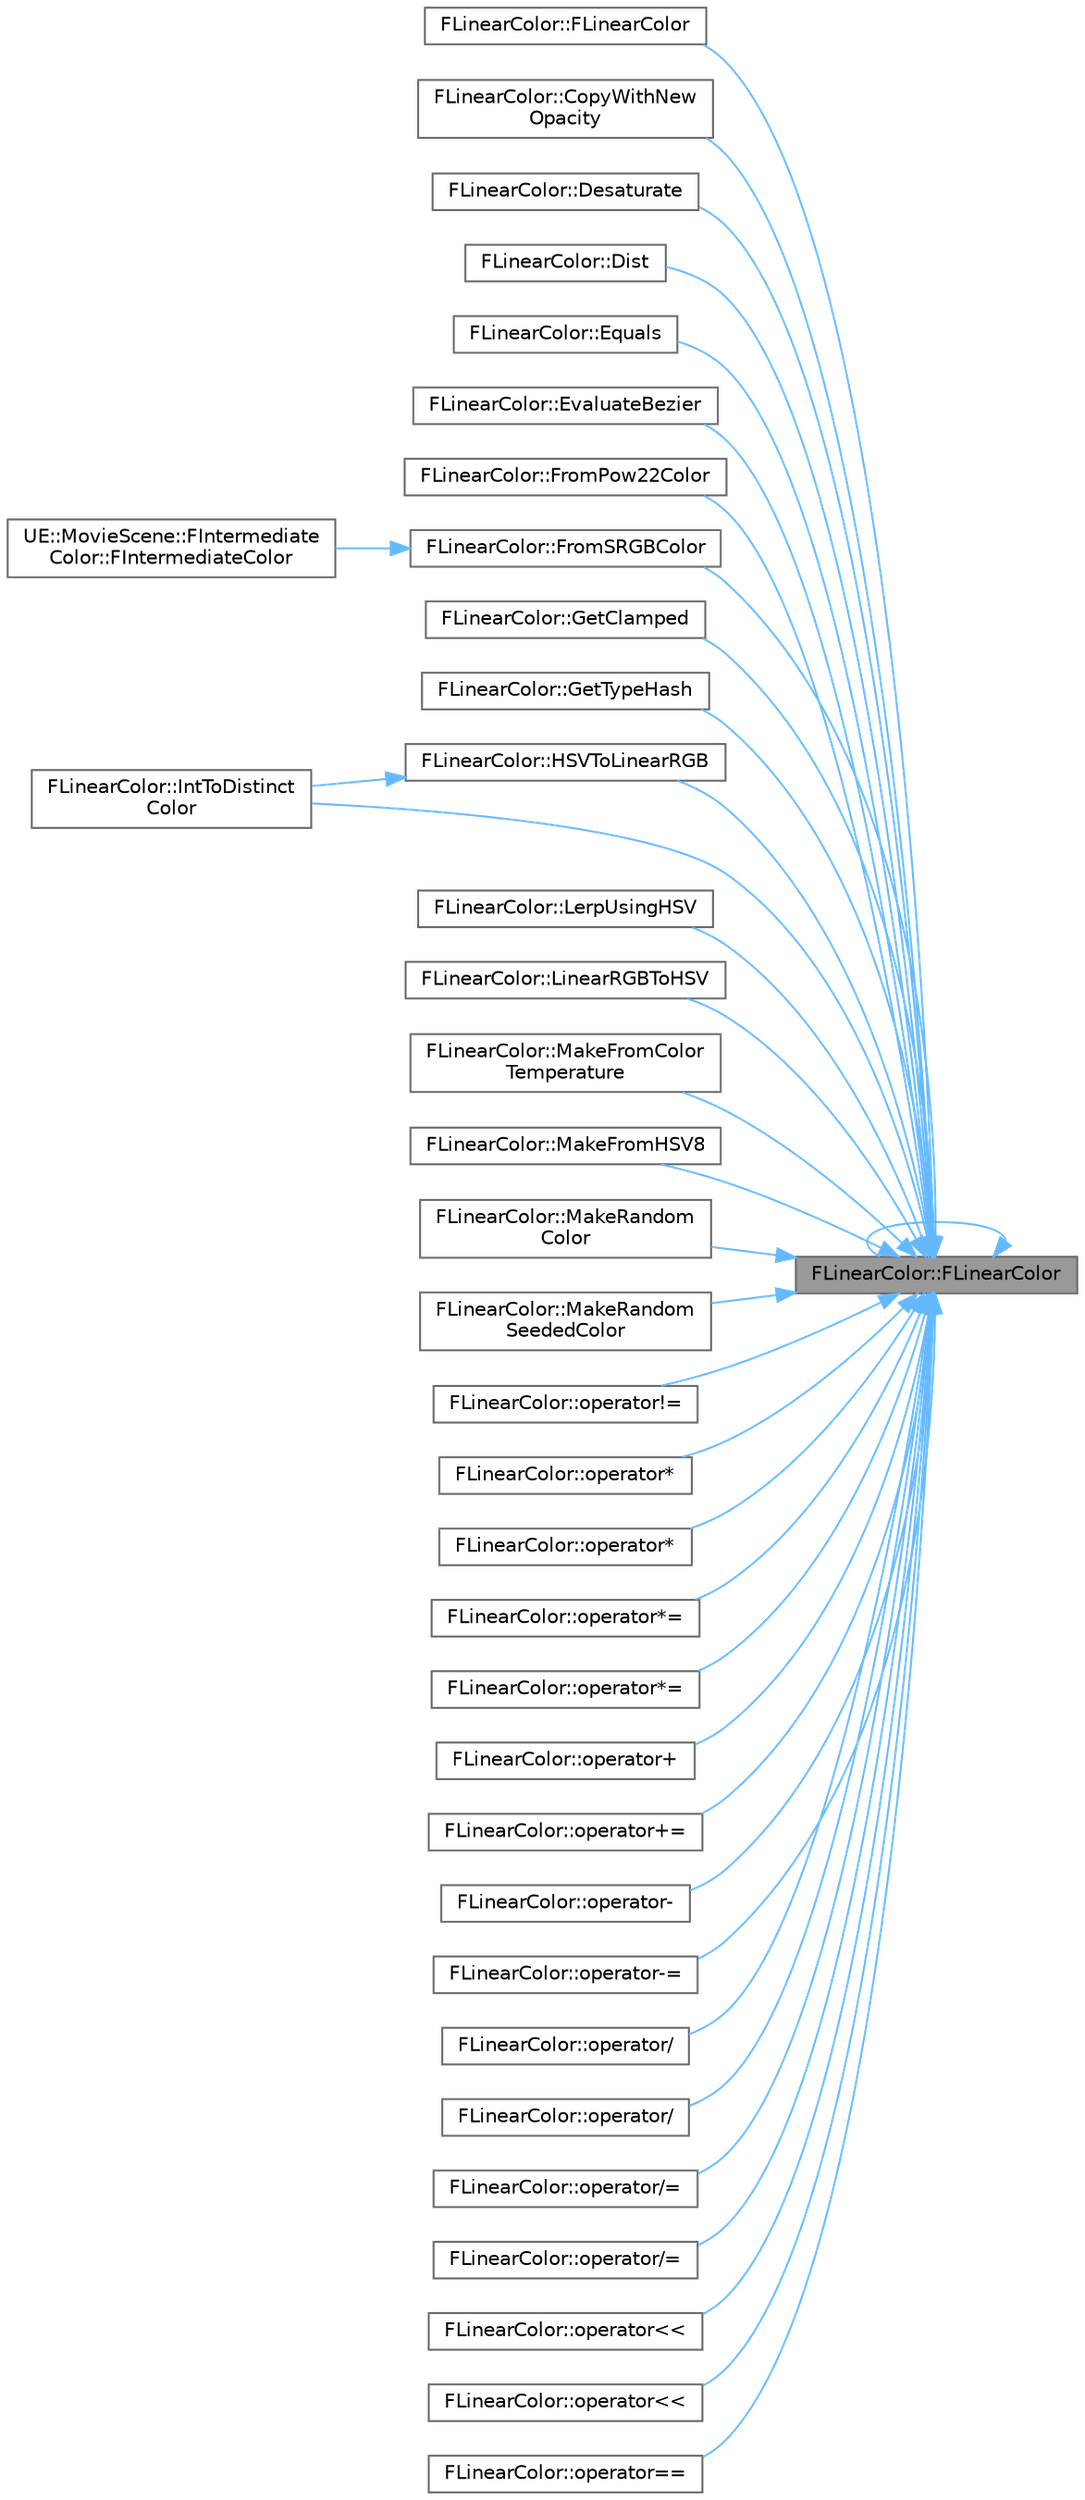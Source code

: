 digraph "FLinearColor::FLinearColor"
{
 // INTERACTIVE_SVG=YES
 // LATEX_PDF_SIZE
  bgcolor="transparent";
  edge [fontname=Helvetica,fontsize=10,labelfontname=Helvetica,labelfontsize=10];
  node [fontname=Helvetica,fontsize=10,shape=box,height=0.2,width=0.4];
  rankdir="RL";
  Node1 [id="Node000001",label="FLinearColor::FLinearColor",height=0.2,width=0.4,color="gray40", fillcolor="grey60", style="filled", fontcolor="black",tooltip=" "];
  Node1 -> Node1 [id="edge1_Node000001_Node000001",dir="back",color="steelblue1",style="solid",tooltip=" "];
  Node1 -> Node2 [id="edge2_Node000001_Node000002",dir="back",color="steelblue1",style="solid",tooltip=" "];
  Node2 [id="Node000002",label="FLinearColor::FLinearColor",height=0.2,width=0.4,color="grey40", fillcolor="white", style="filled",URL="$d5/dd9/structFLinearColor.html#a159303e3cd033252b93d8075ae35b258",tooltip=" "];
  Node1 -> Node3 [id="edge3_Node000001_Node000003",dir="back",color="steelblue1",style="solid",tooltip=" "];
  Node3 [id="Node000003",label="FLinearColor::CopyWithNew\lOpacity",height=0.2,width=0.4,color="grey40", fillcolor="white", style="filled",URL="$d5/dd9/structFLinearColor.html#a56fca1e742cef7b18794edd6b2fec064",tooltip=" "];
  Node1 -> Node4 [id="edge4_Node000001_Node000004",dir="back",color="steelblue1",style="solid",tooltip=" "];
  Node4 [id="Node000004",label="FLinearColor::Desaturate",height=0.2,width=0.4,color="grey40", fillcolor="white", style="filled",URL="$d5/dd9/structFLinearColor.html#a4cea2912ef1114efdbc22b2a265c4169",tooltip="Returns a desaturated color, with 0 meaning no desaturation and 1 == full desaturation."];
  Node1 -> Node5 [id="edge5_Node000001_Node000005",dir="back",color="steelblue1",style="solid",tooltip=" "];
  Node5 [id="Node000005",label="FLinearColor::Dist",height=0.2,width=0.4,color="grey40", fillcolor="white", style="filled",URL="$d5/dd9/structFLinearColor.html#ad764d20f6c95a53579db5470c8ae361a",tooltip="Euclidean distance between two points."];
  Node1 -> Node6 [id="edge6_Node000001_Node000006",dir="back",color="steelblue1",style="solid",tooltip=" "];
  Node6 [id="Node000006",label="FLinearColor::Equals",height=0.2,width=0.4,color="grey40", fillcolor="white", style="filled",URL="$d5/dd9/structFLinearColor.html#ad576b39b6fcd46a4ba3233da7b729056",tooltip=" "];
  Node1 -> Node7 [id="edge7_Node000001_Node000007",dir="back",color="steelblue1",style="solid",tooltip=" "];
  Node7 [id="Node000007",label="FLinearColor::EvaluateBezier",height=0.2,width=0.4,color="grey40", fillcolor="white", style="filled",URL="$d5/dd9/structFLinearColor.html#af696a9a4f3704730c56548314685db4c",tooltip="Generates a list of sample points on a Bezier curve defined by 2 points."];
  Node1 -> Node8 [id="edge8_Node000001_Node000008",dir="back",color="steelblue1",style="solid",tooltip=" "];
  Node8 [id="Node000008",label="FLinearColor::FromPow22Color",height=0.2,width=0.4,color="grey40", fillcolor="white", style="filled",URL="$d5/dd9/structFLinearColor.html#a16e6eebcb59516316a7be1b8296abbd7",tooltip="Converts an FColor coming from an observed Pow(1/2.2) output, into a linear color."];
  Node1 -> Node9 [id="edge9_Node000001_Node000009",dir="back",color="steelblue1",style="solid",tooltip=" "];
  Node9 [id="Node000009",label="FLinearColor::FromSRGBColor",height=0.2,width=0.4,color="grey40", fillcolor="white", style="filled",URL="$d5/dd9/structFLinearColor.html#a8b68fb8a3264b5804bcf1495e1be8238",tooltip="Converts an FColor coming from an observed sRGB output, into a linear color."];
  Node9 -> Node10 [id="edge10_Node000009_Node000010",dir="back",color="steelblue1",style="solid",tooltip=" "];
  Node10 [id="Node000010",label="UE::MovieScene::FIntermediate\lColor::FIntermediateColor",height=0.2,width=0.4,color="grey40", fillcolor="white", style="filled",URL="$d8/d13/structUE_1_1MovieScene_1_1FIntermediateColor.html#a67dd210220c450bbda8bf3aac74ea4fa",tooltip=" "];
  Node1 -> Node11 [id="edge11_Node000001_Node000011",dir="back",color="steelblue1",style="solid",tooltip=" "];
  Node11 [id="Node000011",label="FLinearColor::GetClamped",height=0.2,width=0.4,color="grey40", fillcolor="white", style="filled",URL="$d5/dd9/structFLinearColor.html#a506e27fc9899d6f1750ce686e6782347",tooltip=" "];
  Node1 -> Node12 [id="edge12_Node000001_Node000012",dir="back",color="steelblue1",style="solid",tooltip=" "];
  Node12 [id="Node000012",label="FLinearColor::GetTypeHash",height=0.2,width=0.4,color="grey40", fillcolor="white", style="filled",URL="$d5/dd9/structFLinearColor.html#aaef7e0cb2574e990621a163c45c88888",tooltip=" "];
  Node1 -> Node13 [id="edge13_Node000001_Node000013",dir="back",color="steelblue1",style="solid",tooltip=" "];
  Node13 [id="Node000013",label="FLinearColor::HSVToLinearRGB",height=0.2,width=0.4,color="grey40", fillcolor="white", style="filled",URL="$d5/dd9/structFLinearColor.html#ab2bcadcb82c70bdee686f6cdbdd282d5",tooltip="Converts an HSV color to a linear space RGB color."];
  Node13 -> Node14 [id="edge14_Node000013_Node000014",dir="back",color="steelblue1",style="solid",tooltip=" "];
  Node14 [id="Node000014",label="FLinearColor::IntToDistinct\lColor",height=0.2,width=0.4,color="grey40", fillcolor="white", style="filled",URL="$d5/dd9/structFLinearColor.html#a4c1597b87cc49b29caac9ea6b91fef48",tooltip="Helper function to generate distinct colors from a sequence of integers where each integer increment ..."];
  Node1 -> Node14 [id="edge15_Node000001_Node000014",dir="back",color="steelblue1",style="solid",tooltip=" "];
  Node1 -> Node15 [id="edge16_Node000001_Node000015",dir="back",color="steelblue1",style="solid",tooltip=" "];
  Node15 [id="Node000015",label="FLinearColor::LerpUsingHSV",height=0.2,width=0.4,color="grey40", fillcolor="white", style="filled",URL="$d5/dd9/structFLinearColor.html#a1026f3827865642a48b21f505dedcff0",tooltip="Linearly interpolates between two colors by the specified progress amount."];
  Node1 -> Node16 [id="edge17_Node000001_Node000016",dir="back",color="steelblue1",style="solid",tooltip=" "];
  Node16 [id="Node000016",label="FLinearColor::LinearRGBToHSV",height=0.2,width=0.4,color="grey40", fillcolor="white", style="filled",URL="$d5/dd9/structFLinearColor.html#a65e1dcc89d4c44f1eeaa259e381119a4",tooltip="Converts a linear space RGB color to an HSV color."];
  Node1 -> Node17 [id="edge18_Node000001_Node000017",dir="back",color="steelblue1",style="solid",tooltip=" "];
  Node17 [id="Node000017",label="FLinearColor::MakeFromColor\lTemperature",height=0.2,width=0.4,color="grey40", fillcolor="white", style="filled",URL="$d5/dd9/structFLinearColor.html#a664b69ef45fe3ac6a9bc26debbcf1087",tooltip="Converts temperature in Kelvins of a black body radiator to RGB chromaticity."];
  Node1 -> Node18 [id="edge19_Node000001_Node000018",dir="back",color="steelblue1",style="solid",tooltip=" "];
  Node18 [id="Node000018",label="FLinearColor::MakeFromHSV8",height=0.2,width=0.4,color="grey40", fillcolor="white", style="filled",URL="$d5/dd9/structFLinearColor.html#ab287cedac527e778d158de1c5a8254b9",tooltip="Converts byte hue-saturation-brightness to floating point red-green-blue."];
  Node1 -> Node19 [id="edge20_Node000001_Node000019",dir="back",color="steelblue1",style="solid",tooltip=" "];
  Node19 [id="Node000019",label="FLinearColor::MakeRandom\lColor",height=0.2,width=0.4,color="grey40", fillcolor="white", style="filled",URL="$d5/dd9/structFLinearColor.html#a4df50c5a1feb64bdeb5fb16a732fc984",tooltip="Makes a random but quite nice color."];
  Node1 -> Node20 [id="edge21_Node000001_Node000020",dir="back",color="steelblue1",style="solid",tooltip=" "];
  Node20 [id="Node000020",label="FLinearColor::MakeRandom\lSeededColor",height=0.2,width=0.4,color="grey40", fillcolor="white", style="filled",URL="$d5/dd9/structFLinearColor.html#ae91a80015d159e54ee6e516e6ac6e5ca",tooltip="Makes a random color based on a seed."];
  Node1 -> Node21 [id="edge22_Node000001_Node000021",dir="back",color="steelblue1",style="solid",tooltip=" "];
  Node21 [id="Node000021",label="FLinearColor::operator!=",height=0.2,width=0.4,color="grey40", fillcolor="white", style="filled",URL="$d5/dd9/structFLinearColor.html#ac95b0890b67ffd0674f3d3793ab8ffa7",tooltip=" "];
  Node1 -> Node22 [id="edge23_Node000001_Node000022",dir="back",color="steelblue1",style="solid",tooltip=" "];
  Node22 [id="Node000022",label="FLinearColor::operator*",height=0.2,width=0.4,color="grey40", fillcolor="white", style="filled",URL="$d5/dd9/structFLinearColor.html#ab578c657932f6282cef8c07a02a12648",tooltip=" "];
  Node1 -> Node23 [id="edge24_Node000001_Node000023",dir="back",color="steelblue1",style="solid",tooltip=" "];
  Node23 [id="Node000023",label="FLinearColor::operator*",height=0.2,width=0.4,color="grey40", fillcolor="white", style="filled",URL="$d5/dd9/structFLinearColor.html#adaf73345c55e6c7b56ec77ea353a1a7d",tooltip=" "];
  Node1 -> Node24 [id="edge25_Node000001_Node000024",dir="back",color="steelblue1",style="solid",tooltip=" "];
  Node24 [id="Node000024",label="FLinearColor::operator*=",height=0.2,width=0.4,color="grey40", fillcolor="white", style="filled",URL="$d5/dd9/structFLinearColor.html#a1de77d681c5a08d9a7aacd7ad64e5ebf",tooltip=" "];
  Node1 -> Node25 [id="edge26_Node000001_Node000025",dir="back",color="steelblue1",style="solid",tooltip=" "];
  Node25 [id="Node000025",label="FLinearColor::operator*=",height=0.2,width=0.4,color="grey40", fillcolor="white", style="filled",URL="$d5/dd9/structFLinearColor.html#a07e0589b0a0d5abdd5fea4b659c6af2c",tooltip=" "];
  Node1 -> Node26 [id="edge27_Node000001_Node000026",dir="back",color="steelblue1",style="solid",tooltip=" "];
  Node26 [id="Node000026",label="FLinearColor::operator+",height=0.2,width=0.4,color="grey40", fillcolor="white", style="filled",URL="$d5/dd9/structFLinearColor.html#a22e11b0d01c607ea2a512c874ccd9950",tooltip=" "];
  Node1 -> Node27 [id="edge28_Node000001_Node000027",dir="back",color="steelblue1",style="solid",tooltip=" "];
  Node27 [id="Node000027",label="FLinearColor::operator+=",height=0.2,width=0.4,color="grey40", fillcolor="white", style="filled",URL="$d5/dd9/structFLinearColor.html#afb36385a39e424e541d3490d0ea38364",tooltip=" "];
  Node1 -> Node28 [id="edge29_Node000001_Node000028",dir="back",color="steelblue1",style="solid",tooltip=" "];
  Node28 [id="Node000028",label="FLinearColor::operator-",height=0.2,width=0.4,color="grey40", fillcolor="white", style="filled",URL="$d5/dd9/structFLinearColor.html#a336f9d77a2502524500036e57e905716",tooltip=" "];
  Node1 -> Node29 [id="edge30_Node000001_Node000029",dir="back",color="steelblue1",style="solid",tooltip=" "];
  Node29 [id="Node000029",label="FLinearColor::operator-=",height=0.2,width=0.4,color="grey40", fillcolor="white", style="filled",URL="$d5/dd9/structFLinearColor.html#a06bdeadff3a8b51d735c353a79598707",tooltip=" "];
  Node1 -> Node30 [id="edge31_Node000001_Node000030",dir="back",color="steelblue1",style="solid",tooltip=" "];
  Node30 [id="Node000030",label="FLinearColor::operator/",height=0.2,width=0.4,color="grey40", fillcolor="white", style="filled",URL="$d5/dd9/structFLinearColor.html#a415d839d4793b58941e1fab64e217f7f",tooltip=" "];
  Node1 -> Node31 [id="edge32_Node000001_Node000031",dir="back",color="steelblue1",style="solid",tooltip=" "];
  Node31 [id="Node000031",label="FLinearColor::operator/",height=0.2,width=0.4,color="grey40", fillcolor="white", style="filled",URL="$d5/dd9/structFLinearColor.html#acdae766b7b6c86e3863f256a42e510fa",tooltip=" "];
  Node1 -> Node32 [id="edge33_Node000001_Node000032",dir="back",color="steelblue1",style="solid",tooltip=" "];
  Node32 [id="Node000032",label="FLinearColor::operator/=",height=0.2,width=0.4,color="grey40", fillcolor="white", style="filled",URL="$d5/dd9/structFLinearColor.html#aba7828bea9efe9a9f453339f903ffdc0",tooltip=" "];
  Node1 -> Node33 [id="edge34_Node000001_Node000033",dir="back",color="steelblue1",style="solid",tooltip=" "];
  Node33 [id="Node000033",label="FLinearColor::operator/=",height=0.2,width=0.4,color="grey40", fillcolor="white", style="filled",URL="$d5/dd9/structFLinearColor.html#ad9bd3bdadcdcefee84b43679eea9efc5",tooltip=" "];
  Node1 -> Node34 [id="edge35_Node000001_Node000034",dir="back",color="steelblue1",style="solid",tooltip=" "];
  Node34 [id="Node000034",label="FLinearColor::operator\<\<",height=0.2,width=0.4,color="grey40", fillcolor="white", style="filled",URL="$d5/dd9/structFLinearColor.html#a62a0863daac27af5632ec8fc61ca4824",tooltip=" "];
  Node1 -> Node35 [id="edge36_Node000001_Node000035",dir="back",color="steelblue1",style="solid",tooltip=" "];
  Node35 [id="Node000035",label="FLinearColor::operator\<\<",height=0.2,width=0.4,color="grey40", fillcolor="white", style="filled",URL="$d5/dd9/structFLinearColor.html#a48a949584176a1889a2aab75456814d5",tooltip=" "];
  Node1 -> Node36 [id="edge37_Node000001_Node000036",dir="back",color="steelblue1",style="solid",tooltip=" "];
  Node36 [id="Node000036",label="FLinearColor::operator==",height=0.2,width=0.4,color="grey40", fillcolor="white", style="filled",URL="$d5/dd9/structFLinearColor.html#a7ecd182adaec6de337eb6f62449f3b54",tooltip="Comparison operators."];
}
